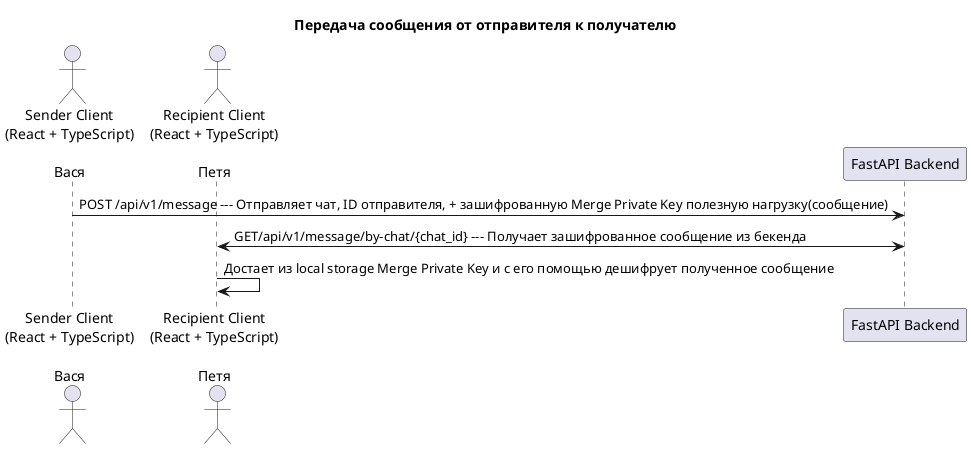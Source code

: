 @startuml
title Передача сообщения от отправителя к получателю
actor "Sender Client\n(React + TypeScript)\n\nВася" as Sender_Vasya

actor "Recipient Client\n(React + TypeScript)\n\nПетя" as Recipient_Petya

participant "FastAPI Backend" as Backend

Sender_Vasya-> Backend: POST /api/v1/message --- Отправляет чат, ID отправителя, + зашифрованную Merge Private Key полезную нагрузку(сообщение)

Recipient_Petya <-> Backend: GET/api/v1/message/by-chat/{chat_id} --- Получает зашифрованное сообщение из бекенда

Recipient_Petya  -> Recipient_Petya: Достает из local storage Merge Private Key и с его помощью дешифрует полученное сообщение

@enduml